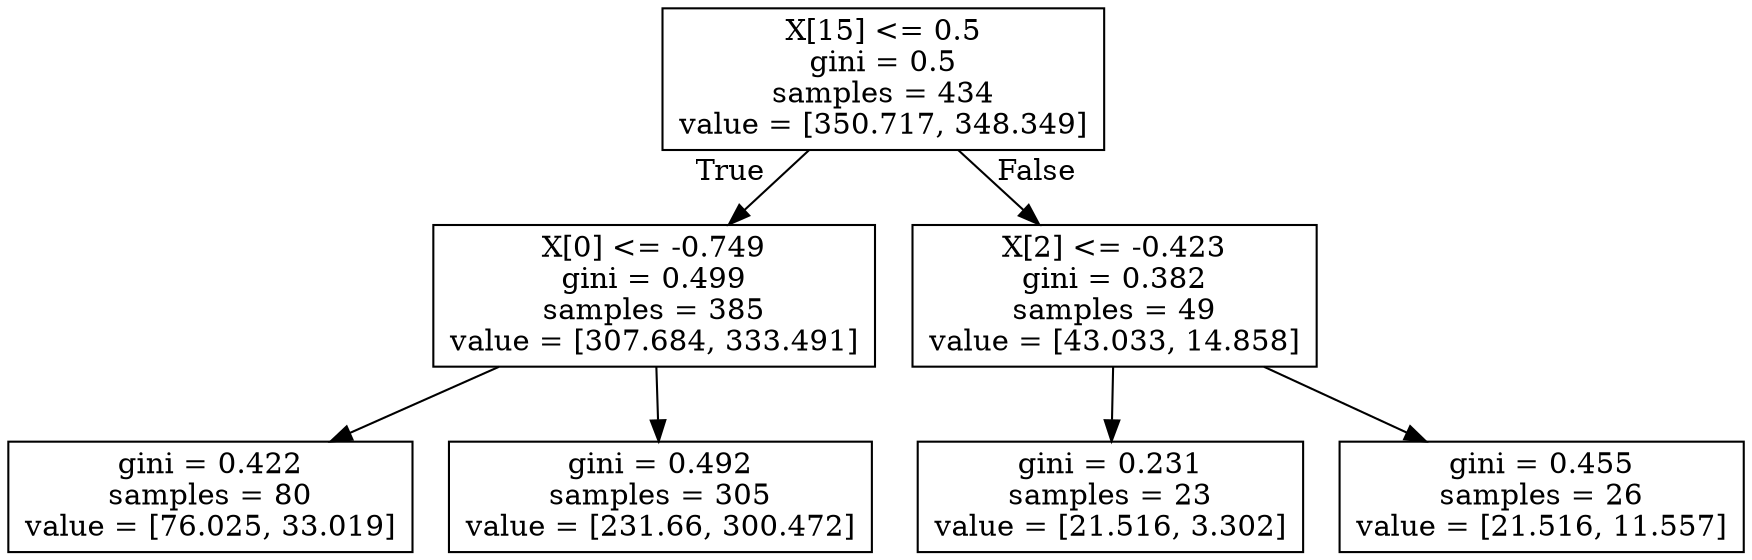 digraph Tree {
node [shape=box] ;
0 [label="X[15] <= 0.5\ngini = 0.5\nsamples = 434\nvalue = [350.717, 348.349]"] ;
1 [label="X[0] <= -0.749\ngini = 0.499\nsamples = 385\nvalue = [307.684, 333.491]"] ;
0 -> 1 [labeldistance=2.5, labelangle=45, headlabel="True"] ;
2 [label="gini = 0.422\nsamples = 80\nvalue = [76.025, 33.019]"] ;
1 -> 2 ;
3 [label="gini = 0.492\nsamples = 305\nvalue = [231.66, 300.472]"] ;
1 -> 3 ;
4 [label="X[2] <= -0.423\ngini = 0.382\nsamples = 49\nvalue = [43.033, 14.858]"] ;
0 -> 4 [labeldistance=2.5, labelangle=-45, headlabel="False"] ;
5 [label="gini = 0.231\nsamples = 23\nvalue = [21.516, 3.302]"] ;
4 -> 5 ;
6 [label="gini = 0.455\nsamples = 26\nvalue = [21.516, 11.557]"] ;
4 -> 6 ;
}